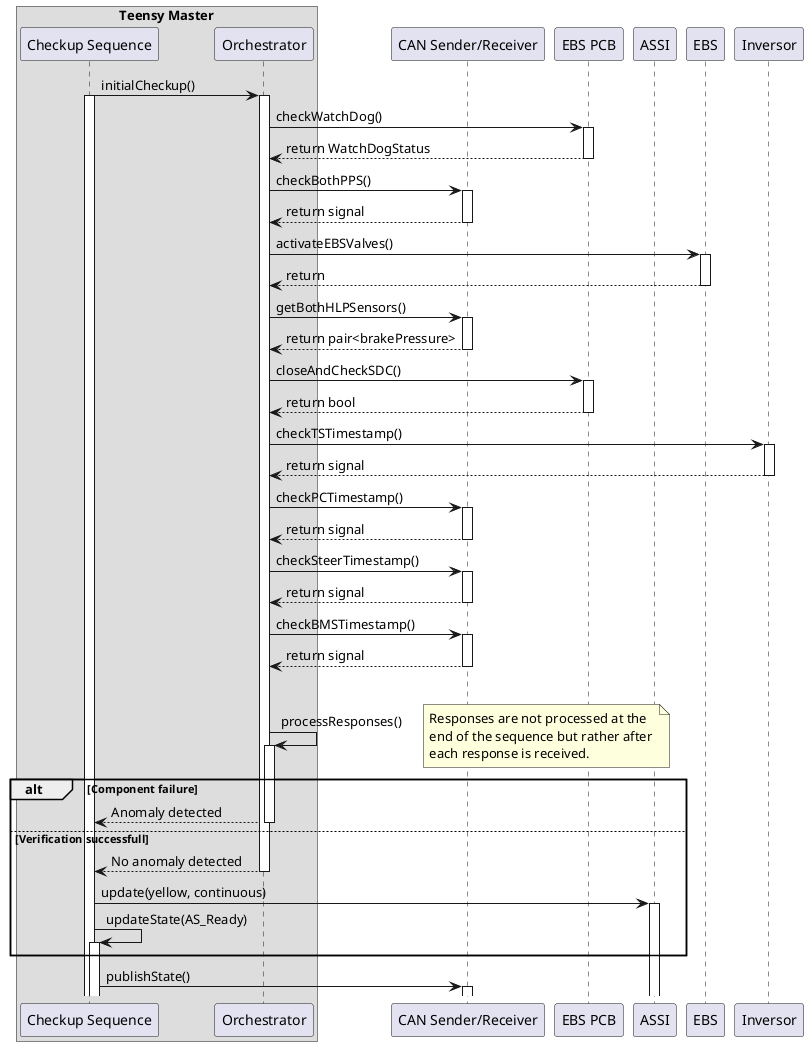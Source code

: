 @startuml Component Failure Sequence
box "Teensy Master"
participant "Checkup Sequence" as CS
participant "Orchestrator" as ORCH
end box
participant "CAN Sender/Receiver" as CAN
participant "EBS PCB" as EBS
participant "ASSI" as ASSI
participant "EBS" as ASB
participant "Inversor" as INV
'participant "Box 3" as B3

autoactivate on
CS -> ORCH: initialCheckup()
activate CS
ORCH -> EBS: checkWatchDog()
EBS --> ORCH: return WatchDogStatus
ORCH -> CAN: checkBothPPS()
CAN --> ORCH: return signal
ORCH -> ASB: activateEBSValves()
ASB --> ORCH: return 
ORCH -> CAN: getBothHLPSensors()
CAN --> ORCH: return pair<brakePressure>
ORCH -> EBS: closeAndCheckSDC()
EBS --> ORCH: return bool
ORCH -> INV: checkTSTimestamp()
INV --> ORCH: return signal

ORCH -> CAN: checkPCTimestamp()
CAN --> ORCH: return signal
ORCH -> CAN: checkSteerTimestamp()
CAN --> ORCH: return signal
ORCH -> CAN: checkBMSTimestamp()
CAN --> ORCH: return signal

|||
ORCH -> ORCH: processResponses()
note right
Responses are not processed at the 
end of the sequence but rather after 
each response is received.
end note

alt Component failure
    ORCH --> CS: Anomaly detected
else Verification successfull
    ORCH --> CS: No anomaly detected
    CS -> ASSI: update(yellow, continuous)
    'activate B3
    CS -> CS: updateState(AS_Ready)
end
CS -> CAN: publishState()
@enduml